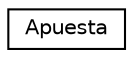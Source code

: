 digraph "Representación gráfica de la clase"
{
 // LATEX_PDF_SIZE
  edge [fontname="Helvetica",fontsize="10",labelfontname="Helvetica",labelfontsize="10"];
  node [fontname="Helvetica",fontsize="10",shape=record];
  rankdir="LR";
  Node0 [label="Apuesta",height=0.2,width=0.4,color="black", fillcolor="white", style="filled",URL="$structApuesta.html",tooltip=" "];
}
